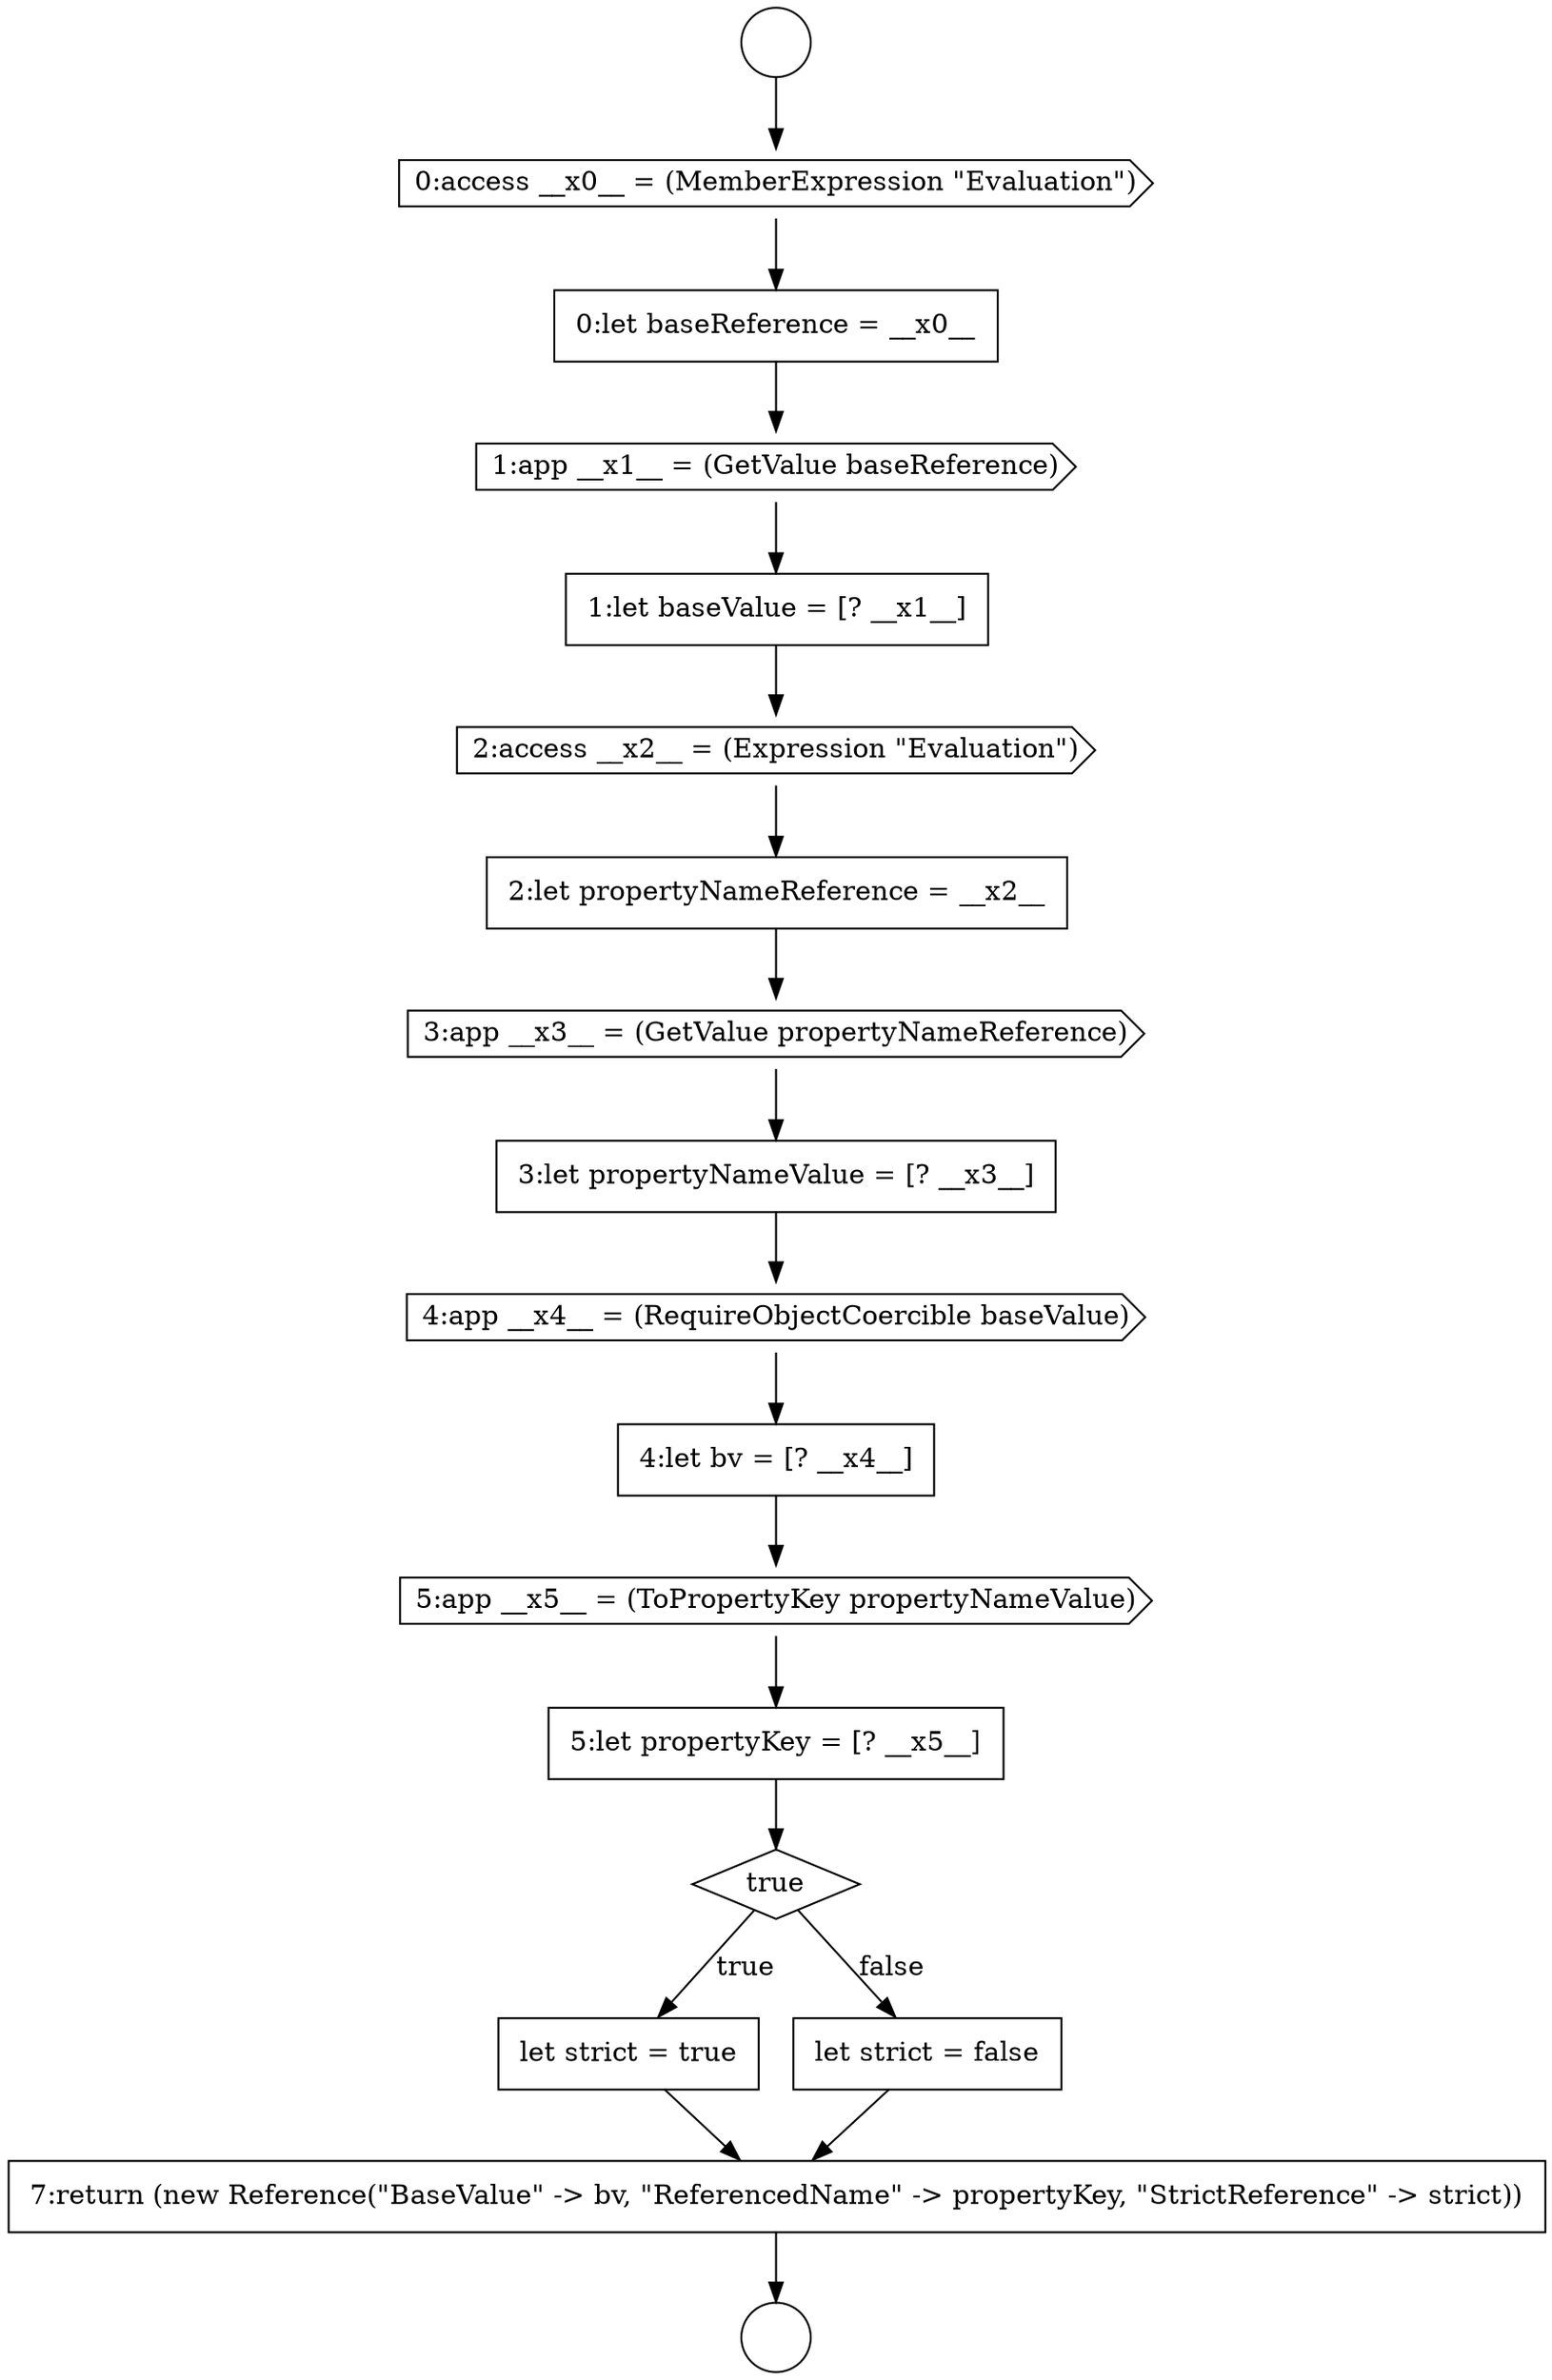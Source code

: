 digraph {
  node3915 [shape=none, margin=0, label=<<font color="black">
    <table border="0" cellborder="1" cellspacing="0" cellpadding="10">
      <tr><td align="left">let strict = true</td></tr>
    </table>
  </font>> color="black" fillcolor="white" style=filled]
  node3902 [shape=cds, label=<<font color="black">0:access __x0__ = (MemberExpression &quot;Evaluation&quot;)</font>> color="black" fillcolor="white" style=filled]
  node3906 [shape=cds, label=<<font color="black">2:access __x2__ = (Expression &quot;Evaluation&quot;)</font>> color="black" fillcolor="white" style=filled]
  node3903 [shape=none, margin=0, label=<<font color="black">
    <table border="0" cellborder="1" cellspacing="0" cellpadding="10">
      <tr><td align="left">0:let baseReference = __x0__</td></tr>
    </table>
  </font>> color="black" fillcolor="white" style=filled]
  node3900 [shape=circle label=" " color="black" fillcolor="white" style=filled]
  node3914 [shape=diamond, label=<<font color="black">true</font>> color="black" fillcolor="white" style=filled]
  node3911 [shape=none, margin=0, label=<<font color="black">
    <table border="0" cellborder="1" cellspacing="0" cellpadding="10">
      <tr><td align="left">4:let bv = [? __x4__]</td></tr>
    </table>
  </font>> color="black" fillcolor="white" style=filled]
  node3907 [shape=none, margin=0, label=<<font color="black">
    <table border="0" cellborder="1" cellspacing="0" cellpadding="10">
      <tr><td align="left">2:let propertyNameReference = __x2__</td></tr>
    </table>
  </font>> color="black" fillcolor="white" style=filled]
  node3901 [shape=circle label=" " color="black" fillcolor="white" style=filled]
  node3905 [shape=none, margin=0, label=<<font color="black">
    <table border="0" cellborder="1" cellspacing="0" cellpadding="10">
      <tr><td align="left">1:let baseValue = [? __x1__]</td></tr>
    </table>
  </font>> color="black" fillcolor="white" style=filled]
  node3912 [shape=cds, label=<<font color="black">5:app __x5__ = (ToPropertyKey propertyNameValue)</font>> color="black" fillcolor="white" style=filled]
  node3910 [shape=cds, label=<<font color="black">4:app __x4__ = (RequireObjectCoercible baseValue)</font>> color="black" fillcolor="white" style=filled]
  node3909 [shape=none, margin=0, label=<<font color="black">
    <table border="0" cellborder="1" cellspacing="0" cellpadding="10">
      <tr><td align="left">3:let propertyNameValue = [? __x3__]</td></tr>
    </table>
  </font>> color="black" fillcolor="white" style=filled]
  node3916 [shape=none, margin=0, label=<<font color="black">
    <table border="0" cellborder="1" cellspacing="0" cellpadding="10">
      <tr><td align="left">let strict = false</td></tr>
    </table>
  </font>> color="black" fillcolor="white" style=filled]
  node3917 [shape=none, margin=0, label=<<font color="black">
    <table border="0" cellborder="1" cellspacing="0" cellpadding="10">
      <tr><td align="left">7:return (new Reference(&quot;BaseValue&quot; -&gt; bv, &quot;ReferencedName&quot; -&gt; propertyKey, &quot;StrictReference&quot; -&gt; strict))</td></tr>
    </table>
  </font>> color="black" fillcolor="white" style=filled]
  node3908 [shape=cds, label=<<font color="black">3:app __x3__ = (GetValue propertyNameReference)</font>> color="black" fillcolor="white" style=filled]
  node3913 [shape=none, margin=0, label=<<font color="black">
    <table border="0" cellborder="1" cellspacing="0" cellpadding="10">
      <tr><td align="left">5:let propertyKey = [? __x5__]</td></tr>
    </table>
  </font>> color="black" fillcolor="white" style=filled]
  node3904 [shape=cds, label=<<font color="black">1:app __x1__ = (GetValue baseReference)</font>> color="black" fillcolor="white" style=filled]
  node3900 -> node3902 [ color="black"]
  node3902 -> node3903 [ color="black"]
  node3905 -> node3906 [ color="black"]
  node3911 -> node3912 [ color="black"]
  node3908 -> node3909 [ color="black"]
  node3904 -> node3905 [ color="black"]
  node3910 -> node3911 [ color="black"]
  node3907 -> node3908 [ color="black"]
  node3917 -> node3901 [ color="black"]
  node3906 -> node3907 [ color="black"]
  node3914 -> node3915 [label=<<font color="black">true</font>> color="black"]
  node3914 -> node3916 [label=<<font color="black">false</font>> color="black"]
  node3913 -> node3914 [ color="black"]
  node3912 -> node3913 [ color="black"]
  node3903 -> node3904 [ color="black"]
  node3916 -> node3917 [ color="black"]
  node3909 -> node3910 [ color="black"]
  node3915 -> node3917 [ color="black"]
}

